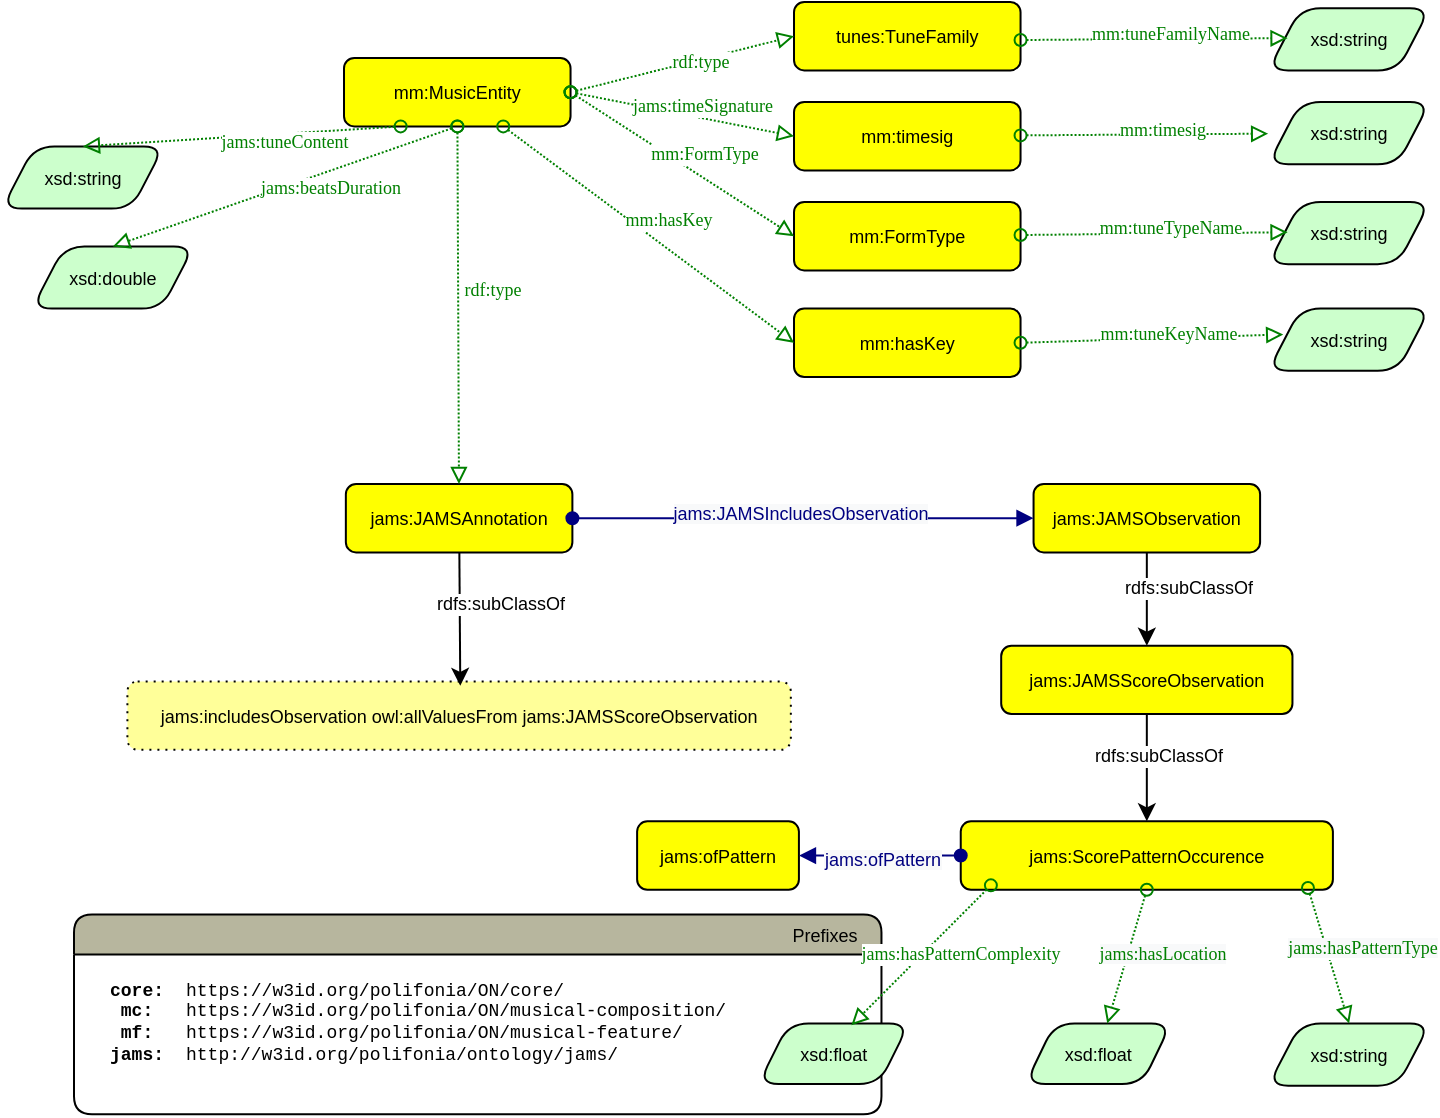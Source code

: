 <mxfile version="26.1.0">
  <diagram name="Page-1" id="eew-vyPHLmzTsxwFZZyj">
    <mxGraphModel dx="936" dy="588" grid="1" gridSize="10" guides="1" tooltips="1" connect="1" arrows="1" fold="1" page="1" pageScale="1" pageWidth="850" pageHeight="1100" math="0" shadow="0">
      <root>
        <mxCell id="0" />
        <mxCell id="1" parent="0" />
        <mxCell id="clCV47z4bkYm3-3w6lYN-1" value="" style="group;fontSize=9;" vertex="1" connectable="0" parent="1">
          <mxGeometry x="140" y="380" width="678" height="315.157" as="geometry" />
        </mxCell>
        <mxCell id="yCXSfNRGas55IirnGtBg-3" value="Prefixes" style="graphMlID=n0;shape=swimlane;startSize=20;fillColor=#b7b69e;strokeColor=#000000;strokeWidth=1.0;align=right;spacingRight=10;fontStyle=0;rounded=1;labelBorderColor=none;fontSize=9;" parent="clCV47z4bkYm3-3w6lYN-1" vertex="1">
          <mxGeometry y="215.311" width="403.736" height="99.846" as="geometry" />
        </mxCell>
        <mxCell id="yCXSfNRGas55IirnGtBg-4" value="&lt;span&gt;core:&lt;br&gt;mc:&lt;br&gt;mf:&lt;br&gt;jams:&lt;br&gt;&lt;br&gt;&lt;/span&gt;" style="text;html=1;align=center;verticalAlign=middle;resizable=0;points=[];autosize=1;fontFamily=Courier New;rounded=1;labelBorderColor=none;fontStyle=1;fontSize=9;" parent="yCXSfNRGas55IirnGtBg-3" vertex="1">
          <mxGeometry x="6.146" y="24.846" width="50" height="70" as="geometry" />
        </mxCell>
        <mxCell id="yCXSfNRGas55IirnGtBg-5" value="&lt;font&gt;https://w3id.org/polifonia/ON/core/&lt;br&gt;&lt;span&gt;https://w3id.org/polifonia/ON/musical-composition/&lt;/span&gt;&lt;br&gt;&lt;span&gt;https://w3id.org/polifonia/ON/musical-feature/&lt;/span&gt;&lt;br&gt;&lt;span&gt;http://w3id.org/polifonia/ontology/jams/&lt;/span&gt;&lt;br&gt;&lt;br&gt;&lt;/font&gt;" style="text;html=1;align=left;verticalAlign=middle;resizable=0;points=[];autosize=1;fontFamily=Courier New;rounded=1;labelBorderColor=none;fontStyle=0;fontSize=9;" parent="yCXSfNRGas55IirnGtBg-3" vertex="1">
          <mxGeometry x="53.736" y="24.846" width="290" height="70" as="geometry" />
        </mxCell>
        <mxCell id="yCXSfNRGas55IirnGtBg-6" value="jams:includesObservation owl:allValuesFrom jams:JAMSScoreObservation" style="graphMlID=n5;shape=rect;rounded=1;arcsize=30;fillColor=#ffff99;strokeColor=#000000;strokeWidth=1.0;dashed=1;dashPattern=1 3;labelBorderColor=none;fontStyle=0;fontSize=9;" parent="clCV47z4bkYm3-3w6lYN-1" vertex="1">
          <mxGeometry x="26.699" y="98.717" width="331.718" height="34.201" as="geometry" />
        </mxCell>
        <mxCell id="yCXSfNRGas55IirnGtBg-8" value="" style="endArrow=classic;html=1;textDirection=ltr;rounded=1;entryX=0.192;entryY=0.064;entryDx=0;entryDy=0;entryPerimeter=0;labelBorderColor=none;fontStyle=0;fontSize=9;" parent="clCV47z4bkYm3-3w6lYN-1" source="yCXSfNRGas55IirnGtBg-12" edge="1">
          <mxGeometry width="50" height="50" relative="1" as="geometry">
            <mxPoint x="192.558" y="34.201" as="sourcePoint" />
            <mxPoint x="193.141" y="100.905" as="targetPoint" />
          </mxGeometry>
        </mxCell>
        <mxCell id="yCXSfNRGas55IirnGtBg-9" value="rdfs:subClassOf" style="text;html=1;align=center;verticalAlign=middle;resizable=0;points=[];labelBackgroundColor=#ffffff;rotation=0;rounded=1;labelBorderColor=none;fontStyle=0;fontSize=9;" parent="yCXSfNRGas55IirnGtBg-8" vertex="1" connectable="0">
          <mxGeometry x="-0.221" relative="1" as="geometry">
            <mxPoint x="19.95" as="offset" />
          </mxGeometry>
        </mxCell>
        <mxCell id="yCXSfNRGas55IirnGtBg-12" value="jams:JAMSAnnotation" style="graphMlID=n4;shape=rect;rounded=1;arcsize=30;fillColor=#ffff00;strokeColor=#000000;strokeWidth=1.0;labelBorderColor=none;fontStyle=0;fontSize=9;" parent="clCV47z4bkYm3-3w6lYN-1" vertex="1">
          <mxGeometry x="135.924" width="113.27" height="34.201" as="geometry" />
        </mxCell>
        <mxCell id="yCXSfNRGas55IirnGtBg-13" value="jams:JAMSObservation" style="graphMlID=n4;shape=rect;rounded=1;arcsize=30;fillColor=#ffff00;strokeColor=#000000;strokeWidth=1.0;labelBorderColor=none;fontStyle=0;fontSize=9;" parent="clCV47z4bkYm3-3w6lYN-1" vertex="1">
          <mxGeometry x="479.778" width="113.27" height="34.201" as="geometry" />
        </mxCell>
        <mxCell id="yCXSfNRGas55IirnGtBg-14" value="" style="graphMlID=e0;rounded=1;endArrow=block;strokeColor=#000080;strokeWidth=1.0;startArrow=oval;startFill=1;endFill=1;exitX=1;exitY=0.5;exitDx=0;exitDy=0;labelBorderColor=none;fontStyle=0;fontSize=9;" parent="clCV47z4bkYm3-3w6lYN-1" source="yCXSfNRGas55IirnGtBg-12" target="yCXSfNRGas55IirnGtBg-13" edge="1">
          <mxGeometry relative="1" as="geometry">
            <mxPoint x="390.78" y="16.775" as="sourcePoint" />
            <mxPoint x="512.95" y="16.712" as="targetPoint" />
          </mxGeometry>
        </mxCell>
        <mxCell id="yCXSfNRGas55IirnGtBg-15" value="&lt;span style=&quot;color: rgb(0, 0, 128); background-color: rgb(248, 249, 250);&quot;&gt;&lt;font&gt;jams:JAMSIncludesObservation&lt;/font&gt;&lt;/span&gt;" style="text;html=1;align=center;verticalAlign=middle;resizable=0;points=[];labelBackgroundColor=#ffffff;rounded=1;labelBorderColor=none;fontStyle=0;fontSize=9;" parent="yCXSfNRGas55IirnGtBg-14" vertex="1" connectable="0">
          <mxGeometry x="-0.017" y="2" relative="1" as="geometry">
            <mxPoint as="offset" />
          </mxGeometry>
        </mxCell>
        <mxCell id="yCXSfNRGas55IirnGtBg-24" value="jams:JAMSScoreObservation" style="graphMlID=n4;shape=rect;rounded=1;arcsize=30;fillColor=#ffff00;strokeColor=#000000;strokeWidth=1.0;labelBorderColor=none;fontStyle=0;fontSize=9;" parent="clCV47z4bkYm3-3w6lYN-1" vertex="1">
          <mxGeometry x="463.597" y="80.839" width="145.632" height="34.201" as="geometry" />
        </mxCell>
        <mxCell id="yCXSfNRGas55IirnGtBg-25" value="jams:ScorePatternOccurence" style="graphMlID=n4;shape=rect;rounded=1;arcsize=30;fillColor=#ffff00;strokeColor=#000000;strokeWidth=1.0;labelBorderColor=none;fontStyle=0;fontSize=9;" parent="clCV47z4bkYm3-3w6lYN-1" vertex="1">
          <mxGeometry x="443.37" y="168.673" width="186.086" height="34.201" as="geometry" />
        </mxCell>
        <mxCell id="yCXSfNRGas55IirnGtBg-26" value="jams:ofPattern" style="graphMlID=n4;shape=rect;rounded=1;arcsize=30;fillColor=#ffff00;strokeColor=#000000;strokeWidth=1.0;labelBorderColor=none;fontStyle=0;fontSize=9;" parent="clCV47z4bkYm3-3w6lYN-1" vertex="1">
          <mxGeometry x="281.556" y="168.673" width="80.907" height="34.201" as="geometry" />
        </mxCell>
        <mxCell id="yCXSfNRGas55IirnGtBg-27" value="" style="endArrow=classic;html=1;textDirection=ltr;rounded=1;exitX=0.5;exitY=1;exitDx=0;exitDy=0;labelBorderColor=none;fontStyle=0;fontSize=9;" parent="clCV47z4bkYm3-3w6lYN-1" source="yCXSfNRGas55IirnGtBg-13" target="yCXSfNRGas55IirnGtBg-24" edge="1">
          <mxGeometry width="50" height="50" relative="1" as="geometry">
            <mxPoint x="487.869" y="67.625" as="sourcePoint" />
            <mxPoint x="597.093" y="67.625" as="targetPoint" />
          </mxGeometry>
        </mxCell>
        <mxCell id="yCXSfNRGas55IirnGtBg-28" value="rdfs:subClassOf" style="text;html=1;align=center;verticalAlign=middle;resizable=0;points=[];labelBackgroundColor=#ffffff;rotation=0;rounded=1;labelBorderColor=none;fontStyle=0;fontSize=9;" parent="yCXSfNRGas55IirnGtBg-27" vertex="1" connectable="0">
          <mxGeometry x="-0.221" relative="1" as="geometry">
            <mxPoint x="19.95" as="offset" />
          </mxGeometry>
        </mxCell>
        <mxCell id="yCXSfNRGas55IirnGtBg-30" value="" style="endArrow=classic;html=1;textDirection=ltr;rounded=1;exitX=0.5;exitY=1;exitDx=0;exitDy=0;entryX=0.5;entryY=0;entryDx=0;entryDy=0;labelBorderColor=none;fontStyle=0;fontSize=9;" parent="clCV47z4bkYm3-3w6lYN-1" source="yCXSfNRGas55IirnGtBg-24" target="yCXSfNRGas55IirnGtBg-25" edge="1">
          <mxGeometry width="50" height="50" relative="1" as="geometry">
            <mxPoint x="556.64" y="110.376" as="sourcePoint" />
            <mxPoint x="556.64" y="151.573" as="targetPoint" />
          </mxGeometry>
        </mxCell>
        <mxCell id="yCXSfNRGas55IirnGtBg-31" value="rdfs:subClassOf" style="text;html=1;align=center;verticalAlign=middle;resizable=0;points=[];labelBackgroundColor=#ffffff;rotation=0;rounded=1;labelBorderColor=none;fontStyle=0;fontSize=9;" parent="yCXSfNRGas55IirnGtBg-30" vertex="1" connectable="0">
          <mxGeometry x="-0.221" relative="1" as="geometry">
            <mxPoint x="5" as="offset" />
          </mxGeometry>
        </mxCell>
        <mxCell id="yCXSfNRGas55IirnGtBg-33" value="xsd:string" style="graphMlID=n6;shape=parallelogram;fillColor=#ccffcc;strokeColor=#000000;strokeWidth=1.0;rounded=1;labelBorderColor=none;fontStyle=0;fontSize=9;" parent="clCV47z4bkYm3-3w6lYN-1" vertex="1">
          <mxGeometry x="597.093" y="269.722" width="80.907" height="31.092" as="geometry" />
        </mxCell>
        <mxCell id="yCXSfNRGas55IirnGtBg-34" value="" style="graphMlID=e6;rounded=1;endArrow=block;strokeColor=#008000;dashed=1;dashPattern=1 1;strokeWidth=1.0;startArrow=oval;startFill=0;endFill=0;exitX=0.933;exitY=0.974;exitDx=0;exitDy=0;entryX=0.5;entryY=0;entryDx=0;entryDy=0;exitPerimeter=0;labelBorderColor=none;fontStyle=0;fontSize=9;" parent="clCV47z4bkYm3-3w6lYN-1" source="yCXSfNRGas55IirnGtBg-25" target="yCXSfNRGas55IirnGtBg-33" edge="1">
          <mxGeometry relative="1" as="geometry">
            <Array as="points" />
            <mxPoint x="572.012" y="411.967" as="sourcePoint" />
            <mxPoint x="600.329" y="386.316" as="targetPoint" />
          </mxGeometry>
        </mxCell>
        <mxCell id="yCXSfNRGas55IirnGtBg-35" value="&lt;span style=&quot;color: rgb(0, 128, 0); background-color: rgb(248, 249, 250);&quot;&gt;&lt;font face=&quot;dialog&quot;&gt;jams:hasPatternType&lt;/font&gt;&lt;/span&gt;" style="text;html=1;align=center;verticalAlign=middle;resizable=0;points=[];labelBackgroundColor=#ffffff;rounded=1;labelBorderColor=none;fontStyle=0;fontSize=9;" parent="yCXSfNRGas55IirnGtBg-34" vertex="1" connectable="0">
          <mxGeometry x="-0.087" y="3" relative="1" as="geometry">
            <mxPoint x="14" as="offset" />
          </mxGeometry>
        </mxCell>
        <mxCell id="yCXSfNRGas55IirnGtBg-36" value="" style="graphMlID=e0;rounded=1;endArrow=block;strokeColor=#000080;strokeWidth=1.0;startArrow=oval;startFill=1;endFill=1;exitX=0;exitY=0.5;exitDx=0;exitDy=0;entryX=1;entryY=0.5;entryDx=0;entryDy=0;labelBorderColor=none;fontStyle=0;fontSize=9;" parent="clCV47z4bkYm3-3w6lYN-1" source="yCXSfNRGas55IirnGtBg-25" target="yCXSfNRGas55IirnGtBg-26" edge="1">
          <mxGeometry relative="1" as="geometry">
            <mxPoint x="452.27" y="202.874" as="sourcePoint" />
            <mxPoint x="404.535" y="24.873" as="targetPoint" />
          </mxGeometry>
        </mxCell>
        <mxCell id="yCXSfNRGas55IirnGtBg-37" value="&lt;span style=&quot;color: rgb(0, 0, 128); background-color: rgb(248, 249, 250);&quot;&gt;&lt;font&gt;jams:ofPattern&lt;/font&gt;&lt;/span&gt;" style="text;html=1;align=center;verticalAlign=middle;resizable=0;points=[];labelBackgroundColor=#ffffff;rounded=1;labelBorderColor=none;fontStyle=0;fontSize=9;" parent="yCXSfNRGas55IirnGtBg-36" vertex="1" connectable="0">
          <mxGeometry x="-0.017" y="2" relative="1" as="geometry">
            <mxPoint as="offset" />
          </mxGeometry>
        </mxCell>
        <mxCell id="yCXSfNRGas55IirnGtBg-38" value="xsd:float" style="graphMlID=n6;shape=parallelogram;fillColor=#ccffcc;strokeColor=#000000;strokeWidth=1.0;rounded=1;labelBorderColor=none;fontStyle=0;fontSize=9;" parent="clCV47z4bkYm3-3w6lYN-1" vertex="1">
          <mxGeometry x="475.733" y="269.722" width="72.816" height="30.315" as="geometry" />
        </mxCell>
        <mxCell id="yCXSfNRGas55IirnGtBg-39" value="" style="graphMlID=e6;rounded=1;endArrow=block;strokeColor=#008000;dashed=1;dashPattern=1 1;strokeWidth=1.0;startArrow=oval;startFill=0;endFill=0;exitX=0.5;exitY=1;exitDx=0;exitDy=0;labelBorderColor=none;fontStyle=0;fontSize=9;" parent="clCV47z4bkYm3-3w6lYN-1" source="yCXSfNRGas55IirnGtBg-25" target="yCXSfNRGas55IirnGtBg-38" edge="1">
          <mxGeometry relative="1" as="geometry">
            <Array as="points" />
            <mxPoint x="513.759" y="203.651" as="sourcePoint" />
            <mxPoint x="564.73" y="261.949" as="targetPoint" />
          </mxGeometry>
        </mxCell>
        <mxCell id="yCXSfNRGas55IirnGtBg-40" value="&lt;span style=&quot;color: rgb(0, 128, 0); background-color: rgb(248, 249, 250);&quot;&gt;&lt;font face=&quot;dialog&quot;&gt;jams:hasLocation&lt;/font&gt;&lt;/span&gt;" style="text;html=1;align=center;verticalAlign=middle;resizable=0;points=[];labelBackgroundColor=#ffffff;rounded=1;labelBorderColor=none;fontStyle=0;fontSize=9;" parent="yCXSfNRGas55IirnGtBg-39" vertex="1" connectable="0">
          <mxGeometry x="-0.087" y="3" relative="1" as="geometry">
            <mxPoint x="14" as="offset" />
          </mxGeometry>
        </mxCell>
        <mxCell id="yCXSfNRGas55IirnGtBg-41" value="xsd:float" style="graphMlID=n6;shape=parallelogram;fillColor=#ccffcc;strokeColor=#000000;strokeWidth=1.0;rounded=1;labelBorderColor=none;fontStyle=0;fontSize=9;" parent="clCV47z4bkYm3-3w6lYN-1" vertex="1">
          <mxGeometry x="342.236" y="269.722" width="75.316" height="30.315" as="geometry" />
        </mxCell>
        <mxCell id="yCXSfNRGas55IirnGtBg-42" value="" style="graphMlID=e6;rounded=1;endArrow=block;strokeColor=#008000;dashed=1;dashPattern=1 1;strokeWidth=1.0;startArrow=oval;startFill=0;endFill=0;exitX=0.081;exitY=0.936;exitDx=0;exitDy=0;entryX=0.617;entryY=0.03;entryDx=0;entryDy=0;exitPerimeter=0;entryPerimeter=0;labelBorderColor=none;fontStyle=0;fontSize=9;" parent="clCV47z4bkYm3-3w6lYN-1" source="yCXSfNRGas55IirnGtBg-25" target="yCXSfNRGas55IirnGtBg-41" edge="1">
          <mxGeometry relative="1" as="geometry">
            <Array as="points" />
            <mxPoint x="487.869" y="202.874" as="sourcePoint" />
            <mxPoint x="415.862" y="387.871" as="targetPoint" />
          </mxGeometry>
        </mxCell>
        <mxCell id="yCXSfNRGas55IirnGtBg-43" value="&lt;font color=&quot;#008000&quot; face=&quot;dialog&quot;&gt;jams:hasPatternComplexity&lt;/font&gt;" style="text;html=1;align=center;verticalAlign=middle;resizable=0;points=[];labelBackgroundColor=#ffffff;rounded=1;labelBorderColor=none;fontStyle=0;fontSize=9;" parent="yCXSfNRGas55IirnGtBg-42" vertex="1" connectable="0">
          <mxGeometry x="-0.087" y="3" relative="1" as="geometry">
            <mxPoint x="14" as="offset" />
          </mxGeometry>
        </mxCell>
        <mxCell id="clCV47z4bkYm3-3w6lYN-2" value="mm:MusicEntity" style="graphMlID=n4;shape=rect;rounded=1;arcsize=30;fillColor=#ffff00;strokeColor=#000000;strokeWidth=1.0;labelBorderColor=none;fontStyle=0;fontSize=9;" vertex="1" parent="1">
          <mxGeometry x="275.004" y="167" width="113.27" height="34.201" as="geometry" />
        </mxCell>
        <mxCell id="clCV47z4bkYm3-3w6lYN-3" value="xsd:double" style="graphMlID=n6;shape=parallelogram;fillColor=#ccffcc;strokeColor=#000000;strokeWidth=1.0;rounded=1;labelBorderColor=none;fontStyle=0;fontSize=9;" vertex="1" parent="1">
          <mxGeometry x="119.003" y="261.202" width="80.907" height="31.092" as="geometry" />
        </mxCell>
        <mxCell id="clCV47z4bkYm3-3w6lYN-4" value="" style="graphMlID=e6;rounded=1;endArrow=block;strokeColor=#008000;dashed=1;dashPattern=1 1;strokeWidth=1.0;startArrow=oval;startFill=0;endFill=0;exitX=0.5;exitY=1;exitDx=0;exitDy=0;entryX=0.5;entryY=0;entryDx=0;entryDy=0;labelBorderColor=none;fontStyle=0;fontSize=9;" edge="1" parent="1" target="clCV47z4bkYm3-3w6lYN-3" source="clCV47z4bkYm3-3w6lYN-2">
          <mxGeometry relative="1" as="geometry">
            <Array as="points" />
            <mxPoint x="721" y="347" as="sourcePoint" />
            <mxPoint x="704.329" y="531.316" as="targetPoint" />
          </mxGeometry>
        </mxCell>
        <mxCell id="clCV47z4bkYm3-3w6lYN-5" value="&lt;font face=&quot;dialog&quot; color=&quot;#008000&quot;&gt;jams:beatsDuration&lt;/font&gt;" style="text;html=1;align=center;verticalAlign=middle;resizable=0;points=[];labelBackgroundColor=#ffffff;rounded=1;labelBorderColor=none;fontStyle=0;fontSize=9;" vertex="1" connectable="0" parent="clCV47z4bkYm3-3w6lYN-4">
          <mxGeometry x="-0.087" y="3" relative="1" as="geometry">
            <mxPoint x="14" as="offset" />
          </mxGeometry>
        </mxCell>
        <mxCell id="clCV47z4bkYm3-3w6lYN-6" value="xsd:string" style="graphMlID=n6;shape=parallelogram;fillColor=#ccffcc;strokeColor=#000000;strokeWidth=1.0;rounded=1;labelBorderColor=none;fontStyle=0;fontSize=9;" vertex="1" parent="1">
          <mxGeometry x="104.003" y="211.202" width="80.907" height="31.092" as="geometry" />
        </mxCell>
        <mxCell id="clCV47z4bkYm3-3w6lYN-7" value="" style="graphMlID=e6;rounded=1;endArrow=block;strokeColor=#008000;dashed=1;dashPattern=1 1;strokeWidth=1.0;startArrow=oval;startFill=0;endFill=0;exitX=0.25;exitY=1;exitDx=0;exitDy=0;labelBorderColor=none;fontStyle=0;fontSize=9;entryX=0.5;entryY=0;entryDx=0;entryDy=0;" edge="1" parent="1" target="clCV47z4bkYm3-3w6lYN-6" source="clCV47z4bkYm3-3w6lYN-2">
          <mxGeometry relative="1" as="geometry">
            <Array as="points" />
            <mxPoint x="445" y="210" as="sourcePoint" />
            <mxPoint x="224" y="297" as="targetPoint" />
          </mxGeometry>
        </mxCell>
        <mxCell id="clCV47z4bkYm3-3w6lYN-8" value="&lt;font face=&quot;dialog&quot; color=&quot;#008000&quot;&gt;jams:tuneContent&lt;/font&gt;" style="text;html=1;align=center;verticalAlign=middle;resizable=0;points=[];labelBackgroundColor=#ffffff;rounded=1;labelBorderColor=none;fontStyle=0;fontSize=9;" vertex="1" connectable="0" parent="clCV47z4bkYm3-3w6lYN-7">
          <mxGeometry x="-0.087" y="3" relative="1" as="geometry">
            <mxPoint x="14" as="offset" />
          </mxGeometry>
        </mxCell>
        <mxCell id="clCV47z4bkYm3-3w6lYN-9" value="mm:timesig" style="graphMlID=n4;shape=rect;rounded=1;arcsize=30;fillColor=#ffff00;strokeColor=#000000;strokeWidth=1.0;labelBorderColor=none;fontStyle=0;fontSize=9;" vertex="1" parent="1">
          <mxGeometry x="500.004" y="189" width="113.27" height="34.201" as="geometry" />
        </mxCell>
        <mxCell id="clCV47z4bkYm3-3w6lYN-10" value="mm:FormType" style="graphMlID=n4;shape=rect;rounded=1;arcsize=30;fillColor=#ffff00;strokeColor=#000000;strokeWidth=1.0;labelBorderColor=none;fontStyle=0;fontSize=9;" vertex="1" parent="1">
          <mxGeometry x="500.004" y="239" width="113.27" height="34.201" as="geometry" />
        </mxCell>
        <mxCell id="clCV47z4bkYm3-3w6lYN-11" value="mm:hasKey" style="graphMlID=n4;shape=rect;rounded=1;arcsize=30;fillColor=#ffff00;strokeColor=#000000;strokeWidth=1.0;labelBorderColor=none;fontStyle=0;fontSize=9;" vertex="1" parent="1">
          <mxGeometry x="500.004" y="292.29" width="113.27" height="34.201" as="geometry" />
        </mxCell>
        <mxCell id="clCV47z4bkYm3-3w6lYN-12" value="" style="graphMlID=e6;rounded=1;endArrow=block;strokeColor=#008000;dashed=1;dashPattern=1 1;strokeWidth=1.0;startArrow=oval;startFill=0;endFill=0;exitX=1;exitY=0.5;exitDx=0;exitDy=0;entryX=0;entryY=0.5;entryDx=0;entryDy=0;labelBorderColor=none;fontStyle=0;fontSize=9;" edge="1" parent="1" source="clCV47z4bkYm3-3w6lYN-2" target="clCV47z4bkYm3-3w6lYN-9">
          <mxGeometry relative="1" as="geometry">
            <Array as="points" />
            <mxPoint x="333" y="211" as="sourcePoint" />
            <mxPoint x="194" y="277" as="targetPoint" />
          </mxGeometry>
        </mxCell>
        <mxCell id="clCV47z4bkYm3-3w6lYN-13" value="&lt;font face=&quot;dialog&quot; color=&quot;#008000&quot;&gt;jams:timeSignature&lt;/font&gt;" style="text;html=1;align=center;verticalAlign=middle;resizable=0;points=[];labelBackgroundColor=#ffffff;rounded=1;labelBorderColor=none;fontStyle=0;fontSize=9;" vertex="1" connectable="0" parent="clCV47z4bkYm3-3w6lYN-12">
          <mxGeometry x="-0.087" y="3" relative="1" as="geometry">
            <mxPoint x="14" as="offset" />
          </mxGeometry>
        </mxCell>
        <mxCell id="clCV47z4bkYm3-3w6lYN-14" value="" style="graphMlID=e6;rounded=1;endArrow=block;strokeColor=#008000;dashed=1;dashPattern=1 1;strokeWidth=1.0;startArrow=oval;startFill=0;endFill=0;exitX=1;exitY=0.5;exitDx=0;exitDy=0;entryX=0;entryY=0.5;entryDx=0;entryDy=0;labelBorderColor=none;fontStyle=0;fontSize=9;" edge="1" parent="1" source="clCV47z4bkYm3-3w6lYN-2" target="clCV47z4bkYm3-3w6lYN-10">
          <mxGeometry relative="1" as="geometry">
            <Array as="points" />
            <mxPoint x="389" y="194" as="sourcePoint" />
            <mxPoint x="524" y="174" as="targetPoint" />
          </mxGeometry>
        </mxCell>
        <mxCell id="clCV47z4bkYm3-3w6lYN-15" value="&lt;font face=&quot;dialog&quot; color=&quot;#008000&quot;&gt;mm:FormType&lt;/font&gt;" style="text;html=1;align=center;verticalAlign=middle;resizable=0;points=[];labelBackgroundColor=#ffffff;rounded=1;labelBorderColor=none;fontStyle=0;fontSize=9;" vertex="1" connectable="0" parent="clCV47z4bkYm3-3w6lYN-14">
          <mxGeometry x="-0.087" y="3" relative="1" as="geometry">
            <mxPoint x="14" as="offset" />
          </mxGeometry>
        </mxCell>
        <mxCell id="clCV47z4bkYm3-3w6lYN-16" value="" style="graphMlID=e6;rounded=1;endArrow=block;strokeColor=#008000;dashed=1;dashPattern=1 1;strokeWidth=1.0;startArrow=oval;startFill=0;endFill=0;entryX=0;entryY=0.5;entryDx=0;entryDy=0;labelBorderColor=none;fontStyle=0;fontSize=9;" edge="1" parent="1" source="clCV47z4bkYm3-3w6lYN-2" target="clCV47z4bkYm3-3w6lYN-11">
          <mxGeometry relative="1" as="geometry">
            <Array as="points" />
            <mxPoint x="384" y="184" as="sourcePoint" />
            <mxPoint x="524" y="260" as="targetPoint" />
          </mxGeometry>
        </mxCell>
        <mxCell id="clCV47z4bkYm3-3w6lYN-17" value="&lt;font face=&quot;dialog&quot; color=&quot;#008000&quot;&gt;mm:hasKey&lt;/font&gt;" style="text;html=1;align=center;verticalAlign=middle;resizable=0;points=[];labelBackgroundColor=#ffffff;rounded=1;labelBorderColor=none;fontStyle=0;fontSize=9;" vertex="1" connectable="0" parent="clCV47z4bkYm3-3w6lYN-16">
          <mxGeometry x="-0.087" y="3" relative="1" as="geometry">
            <mxPoint x="14" as="offset" />
          </mxGeometry>
        </mxCell>
        <mxCell id="clCV47z4bkYm3-3w6lYN-18" value="tunes:TuneFamily" style="graphMlID=n4;shape=rect;rounded=1;arcsize=30;fillColor=#ffff00;strokeColor=#000000;strokeWidth=1.0;labelBorderColor=none;fontStyle=0;fontSize=9;" vertex="1" parent="1">
          <mxGeometry x="500.004" y="139" width="113.27" height="34.201" as="geometry" />
        </mxCell>
        <mxCell id="clCV47z4bkYm3-3w6lYN-19" value="" style="graphMlID=e6;rounded=1;endArrow=block;strokeColor=#008000;dashed=1;dashPattern=1 1;strokeWidth=1.0;startArrow=oval;startFill=0;endFill=0;exitX=1;exitY=0.5;exitDx=0;exitDy=0;entryX=0;entryY=0.5;entryDx=0;entryDy=0;labelBorderColor=none;fontStyle=0;fontSize=9;" edge="1" parent="1" target="clCV47z4bkYm3-3w6lYN-18" source="clCV47z4bkYm3-3w6lYN-2">
          <mxGeometry relative="1" as="geometry">
            <Array as="points" />
            <mxPoint x="379" y="134" as="sourcePoint" />
            <mxPoint x="194" y="227" as="targetPoint" />
          </mxGeometry>
        </mxCell>
        <mxCell id="clCV47z4bkYm3-3w6lYN-20" value="&lt;font face=&quot;dialog&quot; color=&quot;#008000&quot;&gt;rdf:type&lt;/font&gt;" style="text;html=1;align=center;verticalAlign=middle;resizable=0;points=[];labelBackgroundColor=#ffffff;rounded=1;labelBorderColor=none;fontStyle=0;fontSize=9;" vertex="1" connectable="0" parent="clCV47z4bkYm3-3w6lYN-19">
          <mxGeometry x="-0.087" y="3" relative="1" as="geometry">
            <mxPoint x="14" as="offset" />
          </mxGeometry>
        </mxCell>
        <mxCell id="clCV47z4bkYm3-3w6lYN-21" value="" style="graphMlID=e6;rounded=1;endArrow=block;strokeColor=#008000;dashed=1;dashPattern=1 1;strokeWidth=1.0;startArrow=oval;startFill=0;endFill=0;labelBorderColor=none;fontStyle=0;fontSize=9;" edge="1" parent="1" source="clCV47z4bkYm3-3w6lYN-2" target="yCXSfNRGas55IirnGtBg-12">
          <mxGeometry relative="1" as="geometry">
            <Array as="points" />
            <mxPoint x="351" y="139" as="sourcePoint" />
            <mxPoint x="524" y="302" as="targetPoint" />
          </mxGeometry>
        </mxCell>
        <mxCell id="clCV47z4bkYm3-3w6lYN-22" value="&lt;font face=&quot;dialog&quot; color=&quot;#008000&quot;&gt;rdf:type&lt;/font&gt;" style="text;html=1;align=center;verticalAlign=middle;resizable=0;points=[];labelBackgroundColor=#ffffff;rounded=1;labelBorderColor=none;fontStyle=0;fontSize=9;" vertex="1" connectable="0" parent="clCV47z4bkYm3-3w6lYN-21">
          <mxGeometry x="-0.087" y="3" relative="1" as="geometry">
            <mxPoint x="14" as="offset" />
          </mxGeometry>
        </mxCell>
        <mxCell id="clCV47z4bkYm3-3w6lYN-23" value="xsd:string" style="graphMlID=n6;shape=parallelogram;fillColor=#ccffcc;strokeColor=#000000;strokeWidth=1.0;rounded=1;labelBorderColor=none;fontStyle=0;fontSize=9;" vertex="1" parent="1">
          <mxGeometry x="737.093" y="142.112" width="80.907" height="31.092" as="geometry" />
        </mxCell>
        <mxCell id="clCV47z4bkYm3-3w6lYN-25" value="xsd:string" style="graphMlID=n6;shape=parallelogram;fillColor=#ccffcc;strokeColor=#000000;strokeWidth=1.0;rounded=1;labelBorderColor=none;fontStyle=0;fontSize=9;" vertex="1" parent="1">
          <mxGeometry x="737.093" y="239.002" width="80.907" height="31.092" as="geometry" />
        </mxCell>
        <mxCell id="clCV47z4bkYm3-3w6lYN-27" value="xsd:string" style="graphMlID=n6;shape=parallelogram;fillColor=#ccffcc;strokeColor=#000000;strokeWidth=1.0;rounded=1;labelBorderColor=none;fontStyle=0;fontSize=9;" vertex="1" parent="1">
          <mxGeometry x="737.093" y="189.002" width="80.907" height="31.092" as="geometry" />
        </mxCell>
        <mxCell id="clCV47z4bkYm3-3w6lYN-28" value="xsd:string" style="graphMlID=n6;shape=parallelogram;fillColor=#ccffcc;strokeColor=#000000;strokeWidth=1.0;rounded=1;labelBorderColor=none;fontStyle=0;fontSize=9;" vertex="1" parent="1">
          <mxGeometry x="737.093" y="292.292" width="80.907" height="31.092" as="geometry" />
        </mxCell>
        <mxCell id="clCV47z4bkYm3-3w6lYN-30" value="" style="graphMlID=e6;rounded=1;endArrow=block;strokeColor=#008000;dashed=1;dashPattern=1 1;strokeWidth=1.0;startArrow=oval;startFill=0;endFill=0;exitX=1;exitY=0.5;exitDx=0;exitDy=0;entryX=0.12;entryY=0.481;entryDx=0;entryDy=0;labelBorderColor=none;fontStyle=0;fontSize=9;entryPerimeter=0;" edge="1" parent="1" target="clCV47z4bkYm3-3w6lYN-23">
          <mxGeometry relative="1" as="geometry">
            <Array as="points" />
            <mxPoint x="613.27" y="158" as="sourcePoint" />
            <mxPoint x="725.27" y="130" as="targetPoint" />
          </mxGeometry>
        </mxCell>
        <mxCell id="clCV47z4bkYm3-3w6lYN-31" value="&lt;font face=&quot;dialog&quot; color=&quot;#008000&quot;&gt;mm:tuneFamilyName&lt;/font&gt;" style="text;html=1;align=center;verticalAlign=middle;resizable=0;points=[];labelBackgroundColor=#ffffff;rounded=1;labelBorderColor=none;fontStyle=0;fontSize=9;" vertex="1" connectable="0" parent="clCV47z4bkYm3-3w6lYN-30">
          <mxGeometry x="-0.087" y="3" relative="1" as="geometry">
            <mxPoint x="14" as="offset" />
          </mxGeometry>
        </mxCell>
        <mxCell id="clCV47z4bkYm3-3w6lYN-33" value="" style="graphMlID=e6;rounded=1;endArrow=block;strokeColor=#008000;dashed=1;dashPattern=1 1;strokeWidth=1.0;startArrow=oval;startFill=0;endFill=0;labelBorderColor=none;fontStyle=0;fontSize=9;" edge="1" parent="1" source="clCV47z4bkYm3-3w6lYN-9" target="clCV47z4bkYm3-3w6lYN-27">
          <mxGeometry relative="1" as="geometry">
            <Array as="points" />
            <mxPoint x="613.27" y="206.6" as="sourcePoint" />
            <mxPoint x="747" y="205.6" as="targetPoint" />
          </mxGeometry>
        </mxCell>
        <mxCell id="clCV47z4bkYm3-3w6lYN-34" value="&lt;font face=&quot;dialog&quot; color=&quot;#008000&quot;&gt;mm:timesig&lt;/font&gt;" style="text;html=1;align=center;verticalAlign=middle;resizable=0;points=[];labelBackgroundColor=#ffffff;rounded=1;labelBorderColor=none;fontStyle=0;fontSize=9;" vertex="1" connectable="0" parent="clCV47z4bkYm3-3w6lYN-33">
          <mxGeometry x="-0.087" y="3" relative="1" as="geometry">
            <mxPoint x="14" as="offset" />
          </mxGeometry>
        </mxCell>
        <mxCell id="clCV47z4bkYm3-3w6lYN-35" value="" style="graphMlID=e6;rounded=1;endArrow=block;strokeColor=#008000;dashed=1;dashPattern=1 1;strokeWidth=1.0;startArrow=oval;startFill=0;endFill=0;labelBorderColor=none;fontStyle=0;fontSize=9;entryX=0.12;entryY=0.486;entryDx=0;entryDy=0;entryPerimeter=0;" edge="1" parent="1" source="clCV47z4bkYm3-3w6lYN-10" target="clCV47z4bkYm3-3w6lYN-25">
          <mxGeometry relative="1" as="geometry">
            <Array as="points" />
            <mxPoint x="613.36" y="256.9" as="sourcePoint" />
            <mxPoint x="737.09" y="255.3" as="targetPoint" />
          </mxGeometry>
        </mxCell>
        <mxCell id="clCV47z4bkYm3-3w6lYN-36" value="&lt;font face=&quot;dialog&quot; color=&quot;#008000&quot;&gt;mm:tuneTypeName&lt;/font&gt;" style="text;html=1;align=center;verticalAlign=middle;resizable=0;points=[];labelBackgroundColor=#ffffff;rounded=1;labelBorderColor=none;fontStyle=0;fontSize=9;" vertex="1" connectable="0" parent="clCV47z4bkYm3-3w6lYN-35">
          <mxGeometry x="-0.087" y="3" relative="1" as="geometry">
            <mxPoint x="14" as="offset" />
          </mxGeometry>
        </mxCell>
        <mxCell id="clCV47z4bkYm3-3w6lYN-37" value="" style="graphMlID=e6;rounded=1;endArrow=block;strokeColor=#008000;dashed=1;dashPattern=1 1;strokeWidth=1.0;startArrow=oval;startFill=0;endFill=0;labelBorderColor=none;fontStyle=0;fontSize=9;entryX=0.093;entryY=0.416;entryDx=0;entryDy=0;entryPerimeter=0;exitX=1;exitY=0.5;exitDx=0;exitDy=0;" edge="1" parent="1" source="clCV47z4bkYm3-3w6lYN-11" target="clCV47z4bkYm3-3w6lYN-28">
          <mxGeometry relative="1" as="geometry">
            <Array as="points" />
            <mxPoint x="623" y="266" as="sourcePoint" />
            <mxPoint x="757" y="264" as="targetPoint" />
          </mxGeometry>
        </mxCell>
        <mxCell id="clCV47z4bkYm3-3w6lYN-38" value="&lt;font face=&quot;dialog&quot; color=&quot;#008000&quot;&gt;mm:tuneKeyName&lt;/font&gt;" style="text;html=1;align=center;verticalAlign=middle;resizable=0;points=[];labelBackgroundColor=#ffffff;rounded=1;labelBorderColor=none;fontStyle=0;fontSize=9;" vertex="1" connectable="0" parent="clCV47z4bkYm3-3w6lYN-37">
          <mxGeometry x="-0.087" y="3" relative="1" as="geometry">
            <mxPoint x="14" as="offset" />
          </mxGeometry>
        </mxCell>
      </root>
    </mxGraphModel>
  </diagram>
</mxfile>
